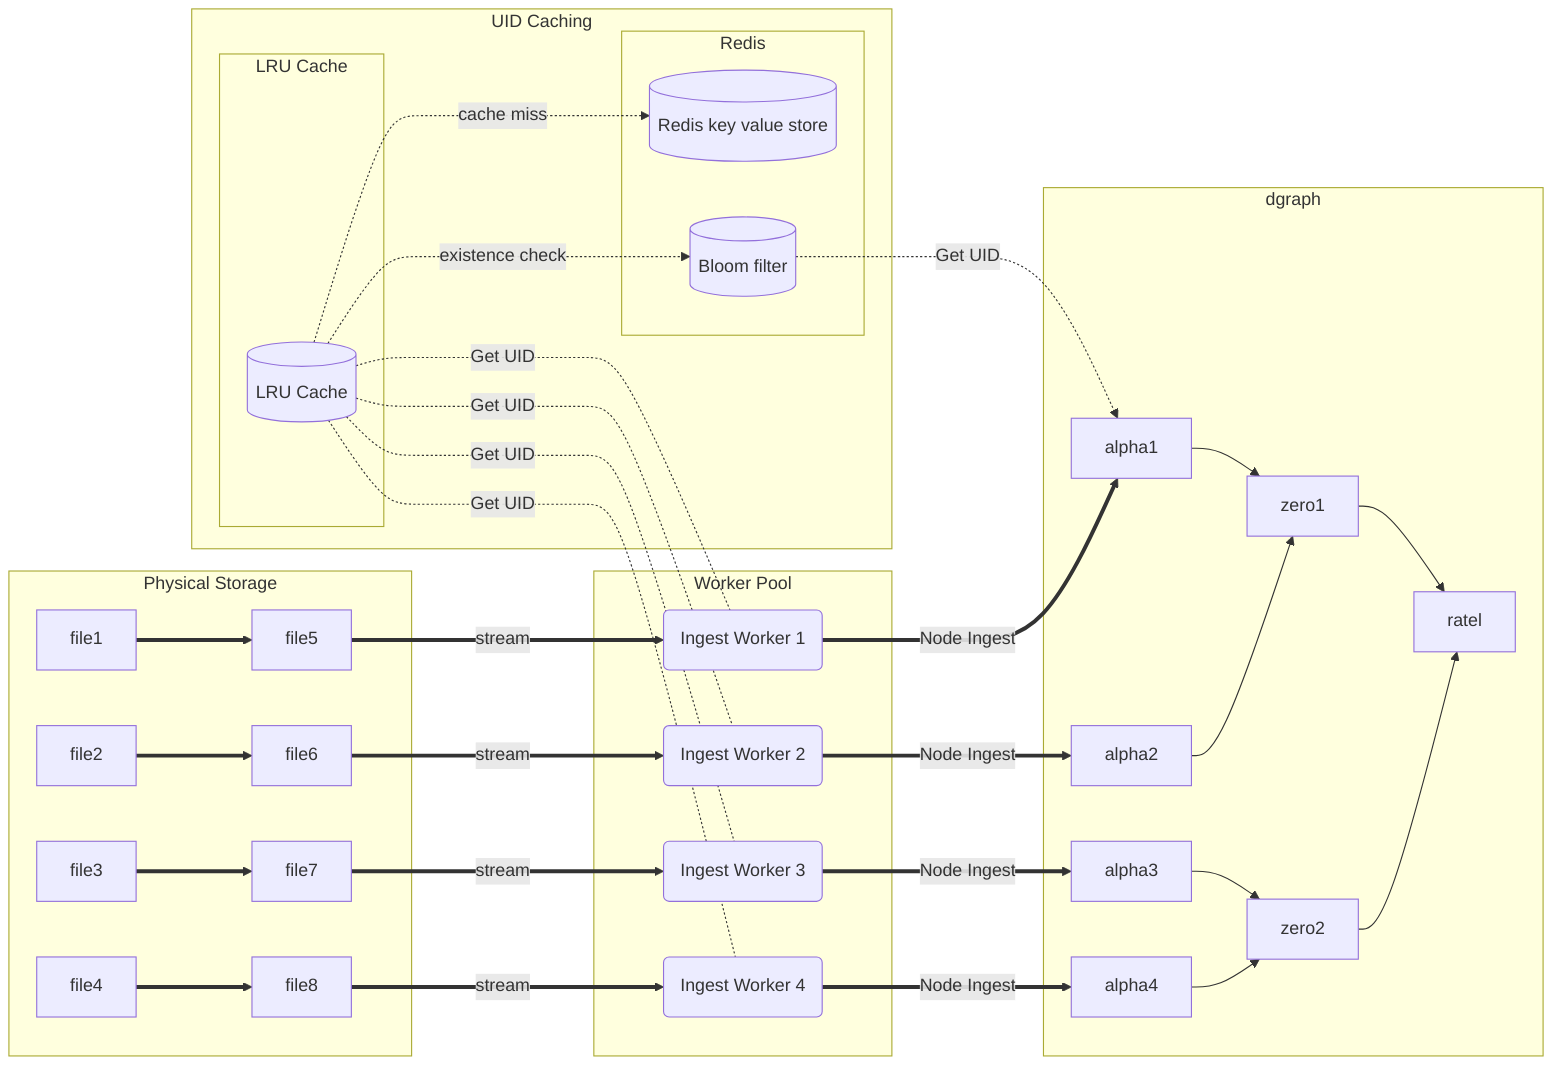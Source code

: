 graph LR
  subgraph Physical Storage
  f1[file1] ==> f5[file5]
  f2[file2] ==> f6[file6]
  f3[file3] ==> f7[file7]
  f4[file4] ==> f8[file8]
  end

  subgraph UID Caching
  subgraph Redis
  redis[(Redis key value store)]
  bloom[(Bloom filter)]
  end

  subgraph LRU Cache
  lru[(LRU Cache)]
  lru -.-> |cache miss| redis
  lru -.-> |existence check| bloom
  end
  end

  subgraph Worker Pool
  f5 ==>|stream| w1(Ingest  Worker 1)
  f6 ==>|stream| w2(Ingest  Worker 2)
  f7 ==>|stream| w3(Ingest  Worker 3)
  f8 ==>|stream| w4(Ingest  Worker 4)
  lru <-.- |Get UID| w1 & w2 & w3 & w4
  end


  subgraph dgraph[dgraph]
  w1 ==> |Node Ingest| a1
  w2 ==> |Node Ingest| a2
  w3 ==> |Node Ingest| a3
  w4 ==> |Node Ingest| a4

  z1[zero1] & z2[zero2] --> ratel
  a1[alpha1] --> z1
  a2[alpha2] --> z1
  a3[alpha3] --> z2
  a4[alpha4] --> z2
  bloom -.-> |Get UID| a1
  end